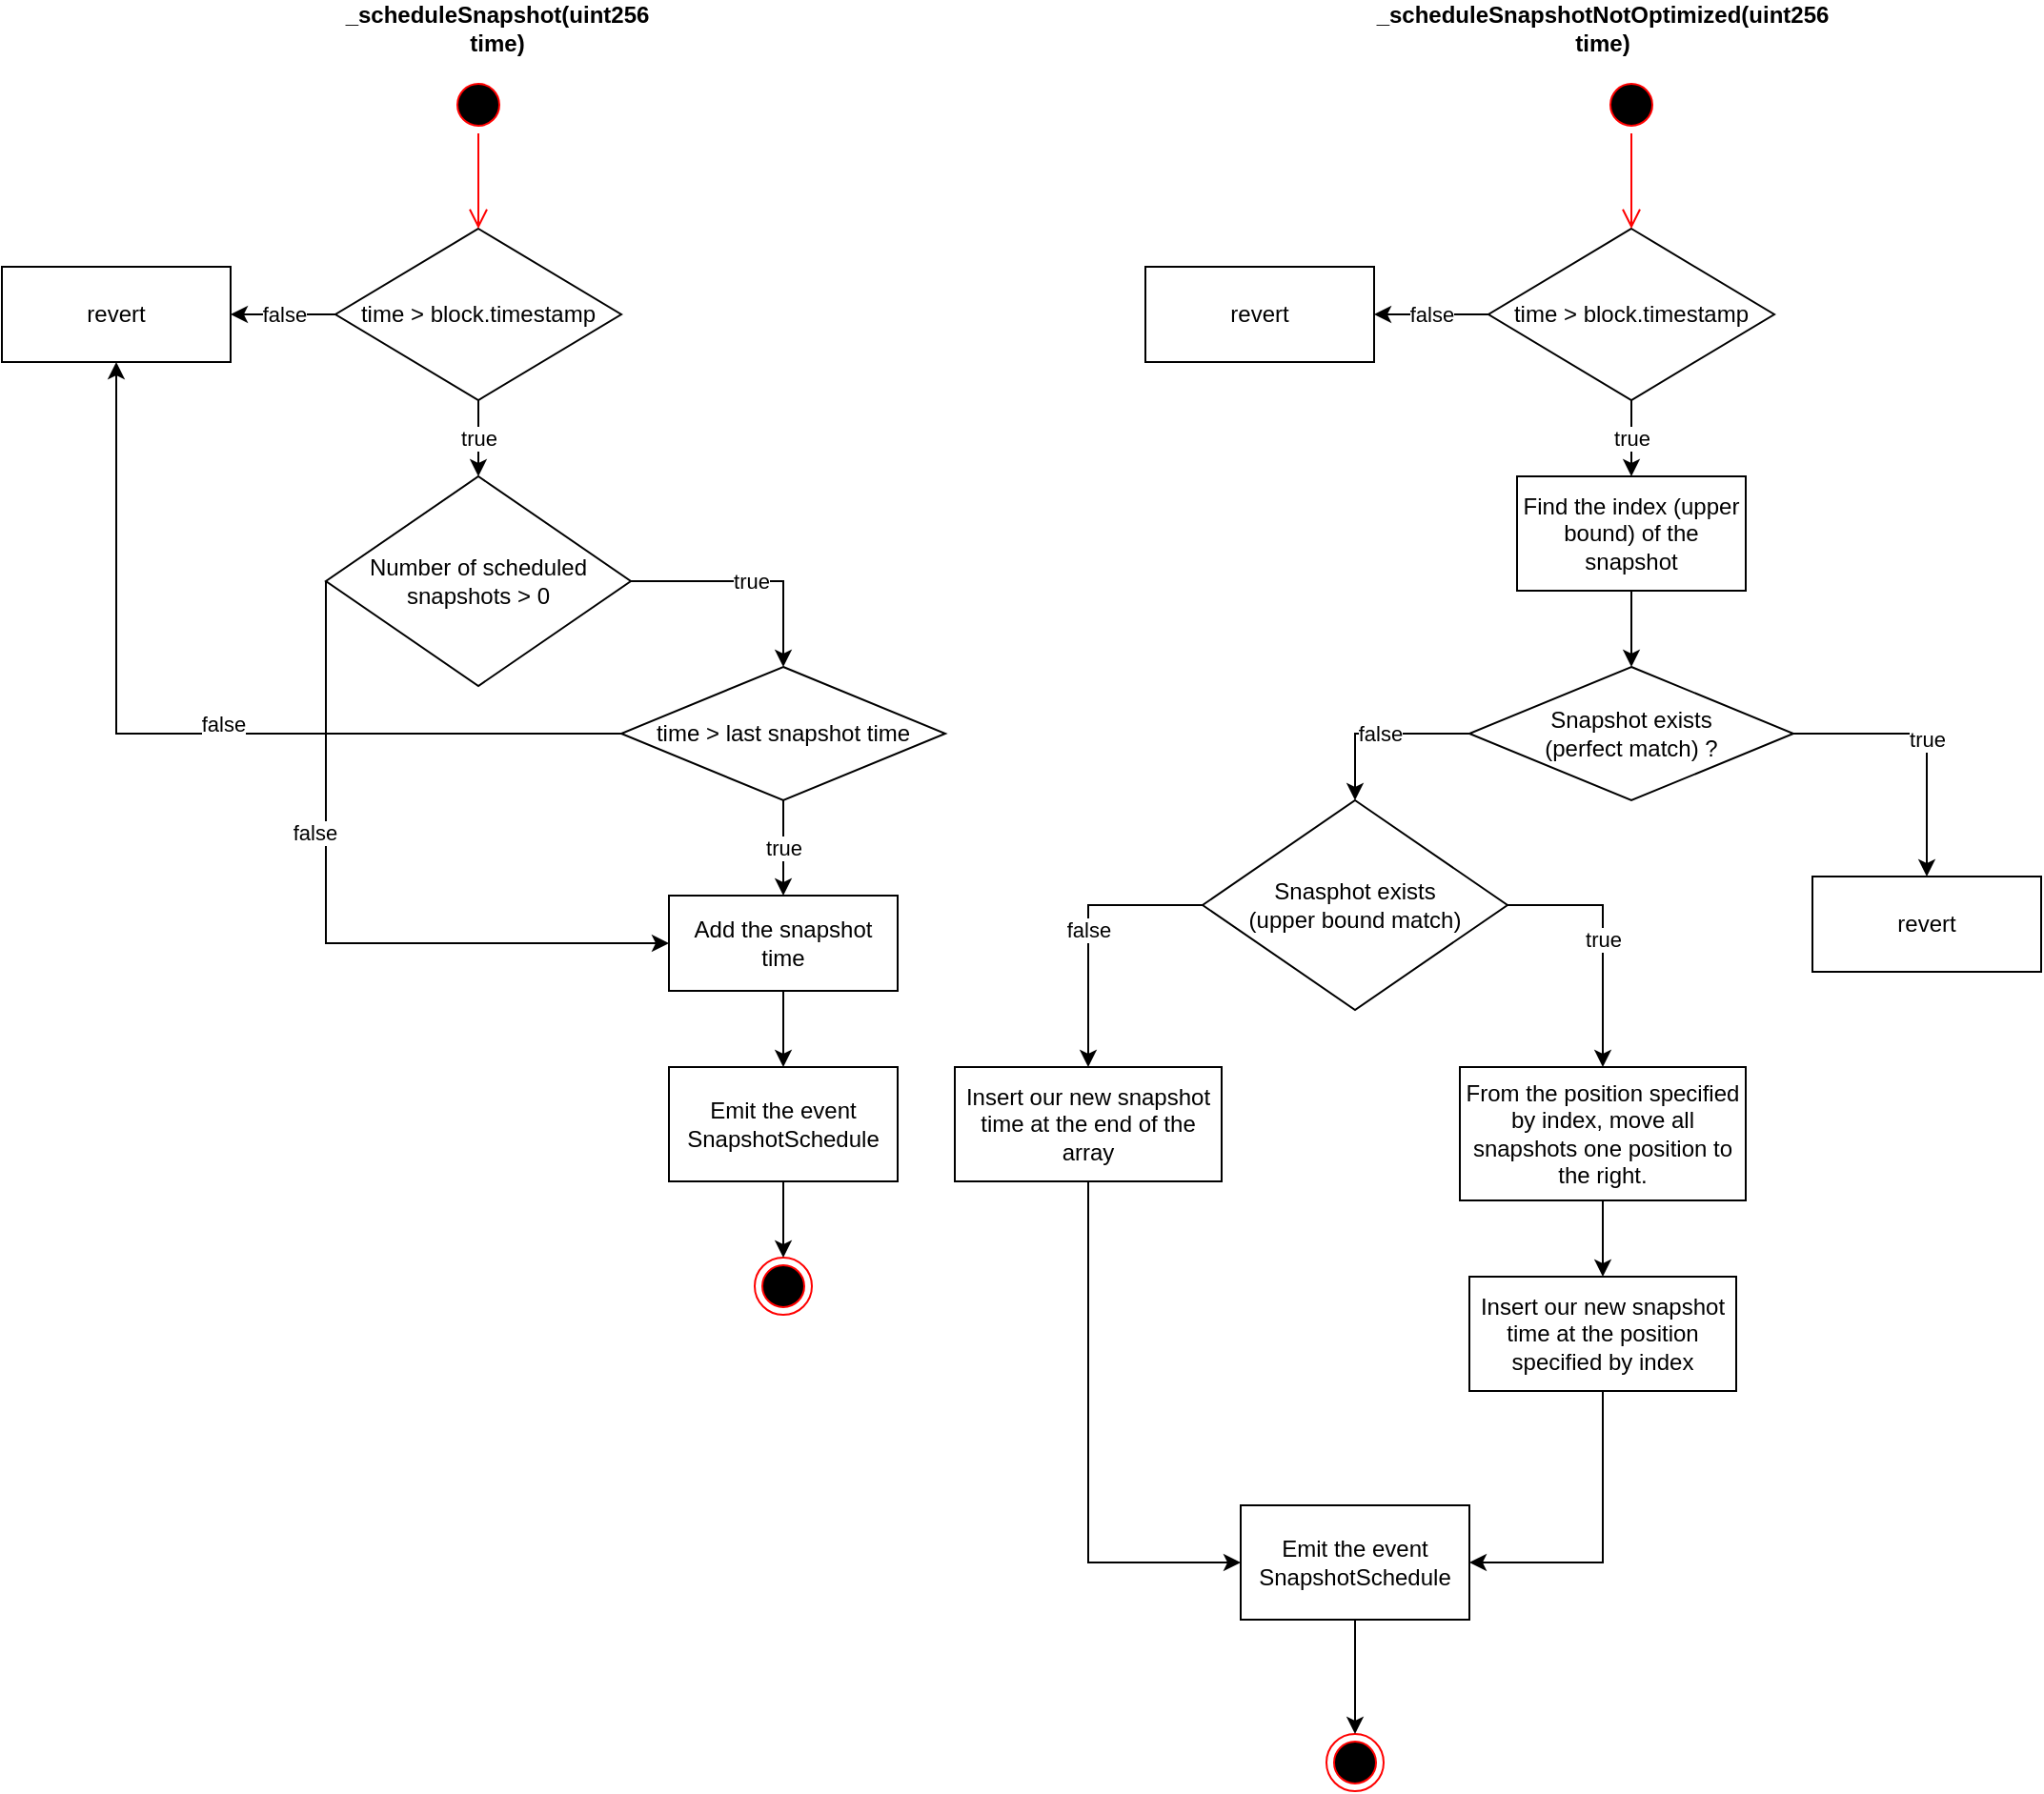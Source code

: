 <mxfile version="20.6.2" type="device" pages="4"><diagram id="ZMjGegKiUtgMsjmDZ7Kx" name="scheduleSnapshot"><mxGraphModel dx="1350" dy="588" grid="1" gridSize="10" guides="1" tooltips="1" connect="1" arrows="1" fold="1" page="1" pageScale="1" pageWidth="1100" pageHeight="850" math="0" shadow="0"><root><mxCell id="0"/><mxCell id="1" parent="0"/><mxCell id="PV0x97UWpUDUE9LBvGYl-1" value="time &amp;gt; block.timestamp" style="rhombus;whiteSpace=wrap;html=1;" parent="1" vertex="1"><mxGeometry x="185" y="150" width="150" height="90" as="geometry"/></mxCell><mxCell id="PV0x97UWpUDUE9LBvGYl-2" value="Number of scheduled snapshots &amp;gt; 0" style="rhombus;whiteSpace=wrap;html=1;align=center;" parent="1" vertex="1"><mxGeometry x="180" y="280" width="160" height="110" as="geometry"/></mxCell><mxCell id="PV0x97UWpUDUE9LBvGYl-3" value="time &amp;gt; last snapshot time" style="rhombus;whiteSpace=wrap;html=1;" parent="1" vertex="1"><mxGeometry x="335" y="380" width="170" height="70" as="geometry"/></mxCell><mxCell id="PV0x97UWpUDUE9LBvGYl-4" value="Add the snapshot time" style="rounded=0;whiteSpace=wrap;html=1;" parent="1" vertex="1"><mxGeometry x="360" y="500" width="120" height="50" as="geometry"/></mxCell><mxCell id="PV0x97UWpUDUE9LBvGYl-5" value="Emit the event SnapshotSchedule" style="rounded=0;whiteSpace=wrap;html=1;" parent="1" vertex="1"><mxGeometry x="360" y="590" width="120" height="60" as="geometry"/></mxCell><mxCell id="PV0x97UWpUDUE9LBvGYl-6" value="" style="endArrow=classic;html=1;rounded=0;exitX=0.5;exitY=1;exitDx=0;exitDy=0;" parent="1" source="PV0x97UWpUDUE9LBvGYl-4" target="PV0x97UWpUDUE9LBvGYl-5" edge="1"><mxGeometry width="50" height="50" relative="1" as="geometry"><mxPoint x="510" y="710" as="sourcePoint"/><mxPoint x="560" y="660" as="targetPoint"/></mxGeometry></mxCell><mxCell id="PV0x97UWpUDUE9LBvGYl-7" value="true" style="endArrow=classic;html=1;rounded=0;exitX=0.5;exitY=1;exitDx=0;exitDy=0;entryX=0.5;entryY=0;entryDx=0;entryDy=0;" parent="1" source="PV0x97UWpUDUE9LBvGYl-3" target="PV0x97UWpUDUE9LBvGYl-4" edge="1"><mxGeometry width="50" height="50" relative="1" as="geometry"><mxPoint x="470" y="640" as="sourcePoint"/><mxPoint x="520" y="590" as="targetPoint"/></mxGeometry></mxCell><mxCell id="PV0x97UWpUDUE9LBvGYl-8" value="true" style="endArrow=classic;html=1;rounded=0;exitX=1;exitY=0.5;exitDx=0;exitDy=0;entryX=0.5;entryY=0;entryDx=0;entryDy=0;" parent="1" source="PV0x97UWpUDUE9LBvGYl-2" target="PV0x97UWpUDUE9LBvGYl-3" edge="1"><mxGeometry width="50" height="50" relative="1" as="geometry"><mxPoint x="410" y="410" as="sourcePoint"/><mxPoint x="460" y="360" as="targetPoint"/><Array as="points"><mxPoint x="420" y="335"/></Array></mxGeometry></mxCell><mxCell id="PV0x97UWpUDUE9LBvGYl-9" value="true" style="endArrow=classic;html=1;rounded=0;exitX=0.5;exitY=1;exitDx=0;exitDy=0;entryX=0.5;entryY=0;entryDx=0;entryDy=0;" parent="1" source="PV0x97UWpUDUE9LBvGYl-1" target="PV0x97UWpUDUE9LBvGYl-2" edge="1"><mxGeometry width="50" height="50" relative="1" as="geometry"><mxPoint x="320" y="280" as="sourcePoint"/><mxPoint x="370" y="230" as="targetPoint"/></mxGeometry></mxCell><mxCell id="PV0x97UWpUDUE9LBvGYl-10" value="" style="endArrow=classic;html=1;rounded=0;exitX=0;exitY=0.5;exitDx=0;exitDy=0;entryX=0;entryY=0.5;entryDx=0;entryDy=0;" parent="1" source="PV0x97UWpUDUE9LBvGYl-2" target="PV0x97UWpUDUE9LBvGYl-4" edge="1"><mxGeometry width="50" height="50" relative="1" as="geometry"><mxPoint x="150" y="500" as="sourcePoint"/><mxPoint x="250" y="750" as="targetPoint"/><Array as="points"><mxPoint x="180" y="525"/></Array></mxGeometry></mxCell><mxCell id="7hPG0Y2rx2ngyp9Qzbm1-5" value="false" style="edgeLabel;html=1;align=center;verticalAlign=middle;resizable=0;points=[];" parent="PV0x97UWpUDUE9LBvGYl-10" vertex="1" connectable="0"><mxGeometry x="-0.29" y="-6" relative="1" as="geometry"><mxPoint as="offset"/></mxGeometry></mxCell><mxCell id="PV0x97UWpUDUE9LBvGYl-15" value="" style="ellipse;html=1;shape=startState;fillColor=#000000;strokeColor=#ff0000;" parent="1" vertex="1"><mxGeometry x="245" y="70" width="30" height="30" as="geometry"/></mxCell><mxCell id="PV0x97UWpUDUE9LBvGYl-16" value="" style="edgeStyle=orthogonalEdgeStyle;html=1;verticalAlign=bottom;endArrow=open;endSize=8;strokeColor=#ff0000;rounded=0;entryX=0.5;entryY=0;entryDx=0;entryDy=0;" parent="1" source="PV0x97UWpUDUE9LBvGYl-15" target="PV0x97UWpUDUE9LBvGYl-1" edge="1"><mxGeometry relative="1" as="geometry"><mxPoint x="275" y="60" as="targetPoint"/></mxGeometry></mxCell><mxCell id="PV0x97UWpUDUE9LBvGYl-17" value="" style="ellipse;html=1;shape=endState;fillColor=#000000;strokeColor=#ff0000;" parent="1" vertex="1"><mxGeometry x="405" y="690" width="30" height="30" as="geometry"/></mxCell><mxCell id="PV0x97UWpUDUE9LBvGYl-18" value="" style="endArrow=classic;html=1;rounded=0;exitX=0.5;exitY=1;exitDx=0;exitDy=0;entryX=0.5;entryY=0;entryDx=0;entryDy=0;" parent="1" source="PV0x97UWpUDUE9LBvGYl-5" target="PV0x97UWpUDUE9LBvGYl-17" edge="1"><mxGeometry width="50" height="50" relative="1" as="geometry"><mxPoint x="450" y="840" as="sourcePoint"/><mxPoint x="295" y="920" as="targetPoint"/><Array as="points"><mxPoint x="420" y="675"/></Array></mxGeometry></mxCell><mxCell id="PV0x97UWpUDUE9LBvGYl-19" value="_scheduleSnapshot(uint256 time)" style="text;html=1;strokeColor=none;fillColor=none;align=center;verticalAlign=middle;whiteSpace=wrap;rounded=0;fontStyle=1" parent="1" vertex="1"><mxGeometry x="180" y="30" width="180" height="30" as="geometry"/></mxCell><mxCell id="PV0x97UWpUDUE9LBvGYl-20" value="time &amp;gt; block.timestamp" style="rhombus;whiteSpace=wrap;html=1;" parent="1" vertex="1"><mxGeometry x="790" y="150" width="150" height="90" as="geometry"/></mxCell><mxCell id="PV0x97UWpUDUE9LBvGYl-21" value="Snasphot exists&lt;br&gt;(upper bound match)" style="rhombus;whiteSpace=wrap;html=1;align=center;" parent="1" vertex="1"><mxGeometry x="640" y="450" width="160" height="110" as="geometry"/></mxCell><mxCell id="PV0x97UWpUDUE9LBvGYl-22" value="Snapshot exists&lt;br&gt;(perfect match) ?" style="rhombus;whiteSpace=wrap;html=1;" parent="1" vertex="1"><mxGeometry x="780" y="380" width="170" height="70" as="geometry"/></mxCell><mxCell id="PV0x97UWpUDUE9LBvGYl-24" value="Emit the event SnapshotSchedule" style="rounded=0;whiteSpace=wrap;html=1;" parent="1" vertex="1"><mxGeometry x="660" y="820" width="120" height="60" as="geometry"/></mxCell><mxCell id="PV0x97UWpUDUE9LBvGYl-34" value="Find the index (upper bound) of the snapshot" style="rounded=0;whiteSpace=wrap;html=1;" parent="1" vertex="1"><mxGeometry x="805" y="280" width="120" height="60" as="geometry"/></mxCell><mxCell id="PV0x97UWpUDUE9LBvGYl-35" value="false" style="endArrow=classic;html=1;rounded=0;exitX=0;exitY=0.5;exitDx=0;exitDy=0;entryX=0.5;entryY=0;entryDx=0;entryDy=0;" parent="1" source="PV0x97UWpUDUE9LBvGYl-22" target="PV0x97UWpUDUE9LBvGYl-21" edge="1"><mxGeometry width="50" height="50" relative="1" as="geometry"><mxPoint x="695" y="430" as="sourcePoint"/><mxPoint x="725" y="590" as="targetPoint"/><Array as="points"><mxPoint x="720" y="415"/></Array></mxGeometry></mxCell><mxCell id="PV0x97UWpUDUE9LBvGYl-36" value="true" style="endArrow=classic;html=1;rounded=0;exitX=0.5;exitY=1;exitDx=0;exitDy=0;entryX=0.5;entryY=0;entryDx=0;entryDy=0;" parent="1" source="PV0x97UWpUDUE9LBvGYl-20" target="PV0x97UWpUDUE9LBvGYl-34" edge="1"><mxGeometry width="50" height="50" relative="1" as="geometry"><mxPoint x="895" y="210" as="sourcePoint"/><mxPoint x="945" y="160" as="targetPoint"/></mxGeometry></mxCell><mxCell id="PV0x97UWpUDUE9LBvGYl-37" value="" style="endArrow=classic;html=1;rounded=0;entryX=0.5;entryY=0;entryDx=0;entryDy=0;exitX=0.5;exitY=1;exitDx=0;exitDy=0;" parent="1" source="PV0x97UWpUDUE9LBvGYl-34" target="PV0x97UWpUDUE9LBvGYl-22" edge="1"><mxGeometry width="50" height="50" relative="1" as="geometry"><mxPoint x="865" y="290" as="sourcePoint"/><mxPoint x="955" y="300" as="targetPoint"/></mxGeometry></mxCell><mxCell id="PV0x97UWpUDUE9LBvGYl-39" value="true" style="endArrow=classic;html=1;rounded=0;exitX=1;exitY=0.5;exitDx=0;exitDy=0;entryX=0.5;entryY=0;entryDx=0;entryDy=0;" parent="1" source="PV0x97UWpUDUE9LBvGYl-22" target="PV0x97UWpUDUE9LBvGYl-40" edge="1"><mxGeometry width="50" height="50" relative="1" as="geometry"><mxPoint x="1060" y="450" as="sourcePoint"/><mxPoint x="1110" y="400" as="targetPoint"/><Array as="points"><mxPoint x="1020" y="415"/></Array></mxGeometry></mxCell><mxCell id="PV0x97UWpUDUE9LBvGYl-40" value="revert" style="rounded=0;whiteSpace=wrap;html=1;" parent="1" vertex="1"><mxGeometry x="960" y="490" width="120" height="50" as="geometry"/></mxCell><mxCell id="PV0x97UWpUDUE9LBvGYl-43" value="From the position specified by index, move all snapshots one position to the right." style="rounded=0;whiteSpace=wrap;html=1;" parent="1" vertex="1"><mxGeometry x="775" y="590" width="150" height="70" as="geometry"/></mxCell><mxCell id="PV0x97UWpUDUE9LBvGYl-46" value="Insert our new snapshot time at the position specified by index" style="rounded=0;whiteSpace=wrap;html=1;" parent="1" vertex="1"><mxGeometry x="780" y="700" width="140" height="60" as="geometry"/></mxCell><mxCell id="PV0x97UWpUDUE9LBvGYl-51" value="" style="ellipse;html=1;shape=endState;fillColor=#000000;strokeColor=#ff0000;" parent="1" vertex="1"><mxGeometry x="705" y="940" width="30" height="30" as="geometry"/></mxCell><mxCell id="PV0x97UWpUDUE9LBvGYl-59" value="" style="edgeStyle=orthogonalEdgeStyle;html=1;verticalAlign=bottom;endArrow=open;endSize=8;strokeColor=#ff0000;rounded=0;entryX=0.5;entryY=0;entryDx=0;entryDy=0;startArrow=none;exitX=0.5;exitY=1;exitDx=0;exitDy=0;" parent="1" source="PV0x97UWpUDUE9LBvGYl-58" target="PV0x97UWpUDUE9LBvGYl-20" edge="1"><mxGeometry relative="1" as="geometry"><mxPoint x="855" y="90" as="targetPoint"/><mxPoint x="860" y="15" as="sourcePoint"/><Array as="points"/></mxGeometry></mxCell><mxCell id="PV0x97UWpUDUE9LBvGYl-58" value="" style="ellipse;html=1;shape=startState;fillColor=#000000;strokeColor=#ff0000;" parent="1" vertex="1"><mxGeometry x="850" y="70" width="30" height="30" as="geometry"/></mxCell><mxCell id="PV0x97UWpUDUE9LBvGYl-61" value="_scheduleSnapshotNotOptimized(uint256 time)" style="text;html=1;strokeColor=none;fillColor=none;align=center;verticalAlign=middle;whiteSpace=wrap;rounded=0;fontStyle=1" parent="1" vertex="1"><mxGeometry x="760" y="30" width="180" height="30" as="geometry"/></mxCell><mxCell id="7hPG0Y2rx2ngyp9Qzbm1-1" value="revert" style="rounded=0;whiteSpace=wrap;html=1;" parent="1" vertex="1"><mxGeometry x="10" y="170" width="120" height="50" as="geometry"/></mxCell><mxCell id="7hPG0Y2rx2ngyp9Qzbm1-2" value="false" style="endArrow=classic;html=1;rounded=0;exitX=0;exitY=0.5;exitDx=0;exitDy=0;entryX=1;entryY=0.5;entryDx=0;entryDy=0;" parent="1" source="PV0x97UWpUDUE9LBvGYl-1" target="7hPG0Y2rx2ngyp9Qzbm1-1" edge="1"><mxGeometry width="50" height="50" relative="1" as="geometry"><mxPoint x="150" y="130" as="sourcePoint"/><mxPoint x="200" y="80" as="targetPoint"/></mxGeometry></mxCell><mxCell id="7hPG0Y2rx2ngyp9Qzbm1-3" value="" style="endArrow=classic;html=1;rounded=0;exitX=0;exitY=0.5;exitDx=0;exitDy=0;entryX=0.5;entryY=1;entryDx=0;entryDy=0;" parent="1" source="PV0x97UWpUDUE9LBvGYl-3" target="7hPG0Y2rx2ngyp9Qzbm1-1" edge="1"><mxGeometry width="50" height="50" relative="1" as="geometry"><mxPoint x="210" y="460" as="sourcePoint"/><mxPoint x="280" y="420" as="targetPoint"/><Array as="points"><mxPoint x="70" y="415"/></Array></mxGeometry></mxCell><mxCell id="7hPG0Y2rx2ngyp9Qzbm1-4" value="false" style="edgeLabel;html=1;align=center;verticalAlign=middle;resizable=0;points=[];" parent="7hPG0Y2rx2ngyp9Qzbm1-3" vertex="1" connectable="0"><mxGeometry x="-0.089" y="-5" relative="1" as="geometry"><mxPoint as="offset"/></mxGeometry></mxCell><mxCell id="7hPG0Y2rx2ngyp9Qzbm1-7" value="revert" style="rounded=0;whiteSpace=wrap;html=1;" parent="1" vertex="1"><mxGeometry x="610" y="170" width="120" height="50" as="geometry"/></mxCell><mxCell id="7hPG0Y2rx2ngyp9Qzbm1-8" value="false" style="endArrow=classic;html=1;rounded=0;exitX=0;exitY=0.5;exitDx=0;exitDy=0;entryX=1;entryY=0.5;entryDx=0;entryDy=0;" parent="1" source="PV0x97UWpUDUE9LBvGYl-20" target="7hPG0Y2rx2ngyp9Qzbm1-7" edge="1"><mxGeometry width="50" height="50" relative="1" as="geometry"><mxPoint x="770" y="140" as="sourcePoint"/><mxPoint x="820" y="90" as="targetPoint"/></mxGeometry></mxCell><mxCell id="7hPG0Y2rx2ngyp9Qzbm1-9" value="true" style="endArrow=classic;html=1;rounded=0;exitX=1;exitY=0.5;exitDx=0;exitDy=0;" parent="1" source="PV0x97UWpUDUE9LBvGYl-21" target="PV0x97UWpUDUE9LBvGYl-43" edge="1"><mxGeometry width="50" height="50" relative="1" as="geometry"><mxPoint x="690" y="670" as="sourcePoint"/><mxPoint x="855" y="550" as="targetPoint"/><Array as="points"><mxPoint x="850" y="505"/></Array></mxGeometry></mxCell><mxCell id="7hPG0Y2rx2ngyp9Qzbm1-10" value="false" style="endArrow=classic;html=1;rounded=0;exitX=0;exitY=0.5;exitDx=0;exitDy=0;" parent="1" source="PV0x97UWpUDUE9LBvGYl-21" target="rbVknCLBYiBpfniKNTbn-2" edge="1"><mxGeometry width="50" height="50" relative="1" as="geometry"><mxPoint x="550" y="490" as="sourcePoint"/><mxPoint x="580" y="550" as="targetPoint"/><Array as="points"><mxPoint x="580" y="505"/></Array></mxGeometry></mxCell><mxCell id="7hPG0Y2rx2ngyp9Qzbm1-11" value="" style="endArrow=classic;html=1;rounded=0;exitX=0.5;exitY=1;exitDx=0;exitDy=0;entryX=0;entryY=0.5;entryDx=0;entryDy=0;" parent="1" source="rbVknCLBYiBpfniKNTbn-2" target="PV0x97UWpUDUE9LBvGYl-24" edge="1"><mxGeometry width="50" height="50" relative="1" as="geometry"><mxPoint x="580" y="600" as="sourcePoint"/><mxPoint x="730" y="940" as="targetPoint"/><Array as="points"><mxPoint x="580" y="850"/><mxPoint x="610" y="850"/></Array></mxGeometry></mxCell><mxCell id="7hPG0Y2rx2ngyp9Qzbm1-12" value="" style="endArrow=classic;html=1;rounded=0;exitX=0.5;exitY=1;exitDx=0;exitDy=0;entryX=0.5;entryY=0;entryDx=0;entryDy=0;" parent="1" source="PV0x97UWpUDUE9LBvGYl-24" target="PV0x97UWpUDUE9LBvGYl-51" edge="1"><mxGeometry width="50" height="50" relative="1" as="geometry"><mxPoint x="830" y="1010" as="sourcePoint"/><mxPoint x="880" y="960" as="targetPoint"/><Array as="points"/></mxGeometry></mxCell><mxCell id="rbVknCLBYiBpfniKNTbn-2" value="Insert our new snapshot time at the end of the array" style="rounded=0;whiteSpace=wrap;html=1;" vertex="1" parent="1"><mxGeometry x="510" y="590" width="140" height="60" as="geometry"/></mxCell><mxCell id="rbVknCLBYiBpfniKNTbn-3" value="" style="endArrow=classic;html=1;rounded=0;exitX=0.5;exitY=1;exitDx=0;exitDy=0;" edge="1" parent="1" source="PV0x97UWpUDUE9LBvGYl-43" target="PV0x97UWpUDUE9LBvGYl-46"><mxGeometry width="50" height="50" relative="1" as="geometry"><mxPoint x="940" y="690" as="sourcePoint"/><mxPoint x="990" y="640" as="targetPoint"/></mxGeometry></mxCell><mxCell id="rbVknCLBYiBpfniKNTbn-4" value="" style="endArrow=classic;html=1;rounded=0;exitX=0.5;exitY=1;exitDx=0;exitDy=0;entryX=1;entryY=0.5;entryDx=0;entryDy=0;" edge="1" parent="1" source="PV0x97UWpUDUE9LBvGYl-46" target="PV0x97UWpUDUE9LBvGYl-24"><mxGeometry width="50" height="50" relative="1" as="geometry"><mxPoint x="700" y="900" as="sourcePoint"/><mxPoint x="750" y="850" as="targetPoint"/><Array as="points"><mxPoint x="850" y="850"/></Array></mxGeometry></mxCell></root></mxGraphModel></diagram><diagram id="STIou0C0kKA92MqrMQ37" name="unscheduleSnapshot"><mxGraphModel dx="2522" dy="588" grid="1" gridSize="10" guides="1" tooltips="1" connect="1" arrows="1" fold="1" page="1" pageScale="1" pageWidth="1100" pageHeight="850" math="0" shadow="0"><root><mxCell id="0"/><mxCell id="1" parent="0"/><mxCell id="D4V6klWGF4s-cYfku0ti-1" value="&amp;nbsp; time &amp;gt; block.timestamp" style="rhombus;whiteSpace=wrap;html=1;" parent="1" vertex="1"><mxGeometry x="105" y="130" width="150" height="90" as="geometry"/></mxCell><mxCell id="D4V6klWGF4s-cYfku0ti-6" value="true" style="endArrow=classic;html=1;rounded=0;exitX=0.5;exitY=1;exitDx=0;exitDy=0;entryX=0.5;entryY=0;entryDx=0;entryDy=0;" parent="1" source="D4V6klWGF4s-cYfku0ti-1" target="Z54gYO-WoSwzv46J-jvD-1" edge="1"><mxGeometry width="50" height="50" relative="1" as="geometry"><mxPoint x="240" y="280" as="sourcePoint"/><mxPoint x="180" y="280" as="targetPoint"/></mxGeometry></mxCell><mxCell id="D4V6klWGF4s-cYfku0ti-8" value="" style="ellipse;html=1;shape=startState;fillColor=#000000;strokeColor=#ff0000;" parent="1" vertex="1"><mxGeometry x="165" y="70" width="30" height="30" as="geometry"/></mxCell><mxCell id="D4V6klWGF4s-cYfku0ti-9" value="" style="edgeStyle=orthogonalEdgeStyle;html=1;verticalAlign=bottom;endArrow=open;endSize=8;strokeColor=#ff0000;rounded=0;entryX=0.5;entryY=0;entryDx=0;entryDy=0;" parent="1" source="D4V6klWGF4s-cYfku0ti-8" target="D4V6klWGF4s-cYfku0ti-1" edge="1"><mxGeometry relative="1" as="geometry"><mxPoint x="195" y="60" as="targetPoint"/></mxGeometry></mxCell><mxCell id="D4V6klWGF4s-cYfku0ti-12" value="_unscheduleLastSnapshot(uint256 time)" style="text;html=1;strokeColor=none;fillColor=none;align=center;verticalAlign=middle;whiteSpace=wrap;rounded=0;fontStyle=1" parent="1" vertex="1"><mxGeometry x="100" y="40" width="180" height="30" as="geometry"/></mxCell><mxCell id="l2-AuO0sJRJwMGiO8v_M-2" value="&amp;nbsp; time &amp;gt; block.timestamp" style="rhombus;whiteSpace=wrap;html=1;" parent="1" vertex="1"><mxGeometry x="465" y="130" width="150" height="70" as="geometry"/></mxCell><mxCell id="l2-AuO0sJRJwMGiO8v_M-3" value="" style="endArrow=classic;html=1;rounded=0;exitX=0.5;exitY=1;exitDx=0;exitDy=0;entryX=0.5;entryY=0;entryDx=0;entryDy=0;" parent="1" source="l2-AuO0sJRJwMGiO8v_M-2" target="l2-AuO0sJRJwMGiO8v_M-7" edge="1"><mxGeometry width="50" height="50" relative="1" as="geometry"><mxPoint x="600" y="240" as="sourcePoint"/><mxPoint x="540" y="240" as="targetPoint"/></mxGeometry></mxCell><mxCell id="l2-AuO0sJRJwMGiO8v_M-4" value="" style="ellipse;html=1;shape=startState;fillColor=#000000;strokeColor=#ff0000;" parent="1" vertex="1"><mxGeometry x="525" y="70" width="30" height="30" as="geometry"/></mxCell><mxCell id="l2-AuO0sJRJwMGiO8v_M-5" value="" style="edgeStyle=orthogonalEdgeStyle;html=1;verticalAlign=bottom;endArrow=open;endSize=8;strokeColor=#ff0000;rounded=0;entryX=0.5;entryY=0;entryDx=0;entryDy=0;" parent="1" source="l2-AuO0sJRJwMGiO8v_M-4" target="l2-AuO0sJRJwMGiO8v_M-2" edge="1"><mxGeometry relative="1" as="geometry"><mxPoint x="555" y="20" as="targetPoint"/></mxGeometry></mxCell><mxCell id="l2-AuO0sJRJwMGiO8v_M-6" value="_unscheduleSnapshotNotOptimized(uint256 time)" style="text;html=1;strokeColor=none;fillColor=none;align=center;verticalAlign=middle;whiteSpace=wrap;rounded=0;fontStyle=1" parent="1" vertex="1"><mxGeometry x="440" y="40" width="180" height="30" as="geometry"/></mxCell><mxCell id="l2-AuO0sJRJwMGiO8v_M-7" value="Find the index (upper bound) of the snapshot" style="rounded=0;whiteSpace=wrap;html=1;" parent="1" vertex="1"><mxGeometry x="480" y="240" width="120" height="60" as="geometry"/></mxCell><mxCell id="l2-AuO0sJRJwMGiO8v_M-8" value="Snapshot exists&lt;br&gt;(perfect match) ?" style="rhombus;whiteSpace=wrap;html=1;" parent="1" vertex="1"><mxGeometry x="455" y="340" width="170" height="70" as="geometry"/></mxCell><mxCell id="l2-AuO0sJRJwMGiO8v_M-9" value="" style="endArrow=classic;html=1;rounded=0;exitX=0.5;exitY=1;exitDx=0;exitDy=0;entryX=0.5;entryY=0;entryDx=0;entryDy=0;" parent="1" source="l2-AuO0sJRJwMGiO8v_M-7" target="l2-AuO0sJRJwMGiO8v_M-8" edge="1"><mxGeometry width="50" height="50" relative="1" as="geometry"><mxPoint x="680" y="350" as="sourcePoint"/><mxPoint x="730" y="300" as="targetPoint"/></mxGeometry></mxCell><mxCell id="l2-AuO0sJRJwMGiO8v_M-10" value="" style="endArrow=classic;html=1;rounded=0;exitX=0;exitY=0.5;exitDx=0;exitDy=0;" parent="1" source="l2-AuO0sJRJwMGiO8v_M-8" target="l2-AuO0sJRJwMGiO8v_M-11" edge="1"><mxGeometry width="50" height="50" relative="1" as="geometry"><mxPoint x="450" y="370" as="sourcePoint"/><mxPoint x="390" y="430" as="targetPoint"/><Array as="points"><mxPoint x="380" y="375"/></Array></mxGeometry></mxCell><mxCell id="z5BT-INjCALakmH8lAwL-3" value="false" style="edgeLabel;html=1;align=center;verticalAlign=middle;resizable=0;points=[];" parent="l2-AuO0sJRJwMGiO8v_M-10" vertex="1" connectable="0"><mxGeometry x="-0.239" y="2" relative="1" as="geometry"><mxPoint as="offset"/></mxGeometry></mxCell><mxCell id="l2-AuO0sJRJwMGiO8v_M-11" value="revert" style="rounded=0;whiteSpace=wrap;html=1;" parent="1" vertex="1"><mxGeometry x="320" y="430" width="120" height="50" as="geometry"/></mxCell><mxCell id="Z54gYO-WoSwzv46J-jvD-1" value="Number of scheduled snapshots &amp;gt; 0" style="rhombus;whiteSpace=wrap;html=1;align=center;" parent="1" vertex="1"><mxGeometry x="100" y="260" width="160" height="80" as="geometry"/></mxCell><mxCell id="Z54gYO-WoSwzv46J-jvD-2" value="time == time of the last snapshot" style="rhombus;whiteSpace=wrap;html=1;align=center;" parent="1" vertex="1"><mxGeometry x="100" y="380" width="160" height="110" as="geometry"/></mxCell><mxCell id="Z54gYO-WoSwzv46J-jvD-3" value="true" style="endArrow=classic;html=1;rounded=0;exitX=0.5;exitY=1;exitDx=0;exitDy=0;entryX=0.5;entryY=0;entryDx=0;entryDy=0;" parent="1" source="Z54gYO-WoSwzv46J-jvD-1" target="Z54gYO-WoSwzv46J-jvD-2" edge="1"><mxGeometry width="50" height="50" relative="1" as="geometry"><mxPoint x="340" y="430" as="sourcePoint"/><mxPoint x="390" y="380" as="targetPoint"/></mxGeometry></mxCell><mxCell id="Z54gYO-WoSwzv46J-jvD-4" value="Remove the snapshot" style="rounded=0;whiteSpace=wrap;html=1;" parent="1" vertex="1"><mxGeometry x="120" y="530" width="120" height="50" as="geometry"/></mxCell><mxCell id="Z54gYO-WoSwzv46J-jvD-5" value="Emits the event SnapshotUnschedule" style="rounded=0;whiteSpace=wrap;html=1;" parent="1" vertex="1"><mxGeometry x="120" y="610" width="120" height="50" as="geometry"/></mxCell><mxCell id="Z54gYO-WoSwzv46J-jvD-6" value="true" style="endArrow=classic;html=1;rounded=0;exitX=0.5;exitY=1;exitDx=0;exitDy=0;entryX=0.5;entryY=0;entryDx=0;entryDy=0;" parent="1" source="Z54gYO-WoSwzv46J-jvD-2" target="Z54gYO-WoSwzv46J-jvD-4" edge="1"><mxGeometry width="50" height="50" relative="1" as="geometry"><mxPoint x="310" y="540" as="sourcePoint"/><mxPoint x="360" y="490" as="targetPoint"/></mxGeometry></mxCell><mxCell id="Z54gYO-WoSwzv46J-jvD-7" value="" style="endArrow=classic;html=1;rounded=0;exitX=0.5;exitY=1;exitDx=0;exitDy=0;entryX=0.5;entryY=0;entryDx=0;entryDy=0;" parent="1" source="Z54gYO-WoSwzv46J-jvD-4" target="Z54gYO-WoSwzv46J-jvD-5" edge="1"><mxGeometry width="50" height="50" relative="1" as="geometry"><mxPoint x="280" y="650" as="sourcePoint"/><mxPoint x="330" y="600" as="targetPoint"/></mxGeometry></mxCell><mxCell id="Z54gYO-WoSwzv46J-jvD-8" value="revert" style="rounded=0;whiteSpace=wrap;html=1;" parent="1" vertex="1"><mxGeometry x="-70" y="270" width="120" height="60" as="geometry"/></mxCell><mxCell id="Z54gYO-WoSwzv46J-jvD-9" value="false" style="endArrow=classic;html=1;rounded=0;exitX=0;exitY=0.5;exitDx=0;exitDy=0;entryX=0.5;entryY=0;entryDx=0;entryDy=0;" parent="1" source="D4V6klWGF4s-cYfku0ti-1" target="Z54gYO-WoSwzv46J-jvD-8" edge="1"><mxGeometry width="50" height="50" relative="1" as="geometry"><mxPoint x="50" y="190" as="sourcePoint"/><mxPoint x="100" y="140" as="targetPoint"/><Array as="points"><mxPoint x="-10" y="175"/></Array></mxGeometry></mxCell><mxCell id="Z54gYO-WoSwzv46J-jvD-10" value="false" style="endArrow=classic;html=1;rounded=0;exitX=0;exitY=0.5;exitDx=0;exitDy=0;entryX=1;entryY=0.5;entryDx=0;entryDy=0;" parent="1" source="Z54gYO-WoSwzv46J-jvD-1" target="Z54gYO-WoSwzv46J-jvD-8" edge="1"><mxGeometry width="50" height="50" relative="1" as="geometry"><mxPoint x="110" y="270" as="sourcePoint"/><mxPoint x="160" y="220" as="targetPoint"/></mxGeometry></mxCell><mxCell id="Z54gYO-WoSwzv46J-jvD-11" value="false" style="endArrow=classic;html=1;rounded=0;exitX=0;exitY=0.5;exitDx=0;exitDy=0;entryX=0.5;entryY=1;entryDx=0;entryDy=0;" parent="1" source="Z54gYO-WoSwzv46J-jvD-2" target="Z54gYO-WoSwzv46J-jvD-8" edge="1"><mxGeometry width="50" height="50" relative="1" as="geometry"><mxPoint x="10" y="450" as="sourcePoint"/><mxPoint x="60" y="400" as="targetPoint"/><Array as="points"><mxPoint x="-10" y="435"/></Array></mxGeometry></mxCell><mxCell id="Z54gYO-WoSwzv46J-jvD-14" value="Remove the last snapshot" style="rounded=0;whiteSpace=wrap;html=1;" parent="1" vertex="1"><mxGeometry x="480" y="570" width="120" height="50" as="geometry"/></mxCell><mxCell id="z5BT-INjCALakmH8lAwL-1" value="Move all snapshots located after the position specified by index one position to the left" style="rounded=0;whiteSpace=wrap;html=1;" parent="1" vertex="1"><mxGeometry x="465" y="460" width="150" height="70" as="geometry"/></mxCell><mxCell id="z5BT-INjCALakmH8lAwL-2" value="true" style="endArrow=classic;html=1;rounded=0;entryX=0.5;entryY=0;entryDx=0;entryDy=0;" parent="1" target="z5BT-INjCALakmH8lAwL-1" edge="1"><mxGeometry width="50" height="50" relative="1" as="geometry"><mxPoint x="540" y="410" as="sourcePoint"/><mxPoint x="720" y="380" as="targetPoint"/></mxGeometry></mxCell><mxCell id="z5BT-INjCALakmH8lAwL-4" value="" style="endArrow=classic;html=1;rounded=0;exitX=0.5;exitY=1;exitDx=0;exitDy=0;entryX=0.5;entryY=0;entryDx=0;entryDy=0;" parent="1" source="z5BT-INjCALakmH8lAwL-1" target="Z54gYO-WoSwzv46J-jvD-14" edge="1"><mxGeometry width="50" height="50" relative="1" as="geometry"><mxPoint x="560" y="600" as="sourcePoint"/><mxPoint x="610" y="550" as="targetPoint"/></mxGeometry></mxCell><mxCell id="z5BT-INjCALakmH8lAwL-5" value="" style="ellipse;html=1;shape=endState;fillColor=#000000;strokeColor=#ff0000;" parent="1" vertex="1"><mxGeometry x="525" y="660" width="30" height="30" as="geometry"/></mxCell><mxCell id="z5BT-INjCALakmH8lAwL-6" value="" style="endArrow=classic;html=1;rounded=0;exitX=0.5;exitY=1;exitDx=0;exitDy=0;entryX=0.5;entryY=0;entryDx=0;entryDy=0;" parent="1" source="Z54gYO-WoSwzv46J-jvD-14" target="z5BT-INjCALakmH8lAwL-5" edge="1"><mxGeometry width="50" height="50" relative="1" as="geometry"><mxPoint x="650" y="670" as="sourcePoint"/><mxPoint x="540" y="650" as="targetPoint"/></mxGeometry></mxCell><mxCell id="1e1-wdJoET_mNGL4rk7_-1" value="" style="ellipse;html=1;shape=endState;fillColor=#000000;strokeColor=#ff0000;" vertex="1" parent="1"><mxGeometry x="165" y="700" width="30" height="30" as="geometry"/></mxCell><mxCell id="1e1-wdJoET_mNGL4rk7_-2" value="" style="endArrow=classic;html=1;rounded=0;exitX=0.5;exitY=1;exitDx=0;exitDy=0;entryX=0.5;entryY=0;entryDx=0;entryDy=0;" edge="1" parent="1" target="1e1-wdJoET_mNGL4rk7_-1"><mxGeometry width="50" height="50" relative="1" as="geometry"><mxPoint x="180" y="660" as="sourcePoint"/><mxPoint x="180" y="690" as="targetPoint"/></mxGeometry></mxCell></root></mxGraphModel></diagram><diagram id="Ox_PB7g-EGyV-ki7KPlX" name="rescheduleSnapshot"><mxGraphModel dx="1422" dy="588" grid="1" gridSize="10" guides="1" tooltips="1" connect="1" arrows="1" fold="1" page="1" pageScale="1" pageWidth="1100" pageHeight="850" math="0" shadow="0"><root><mxCell id="0"/><mxCell id="1" parent="0"/><mxCell id="0L8v1Dmag4NHjbgd8pAe-1" value="&amp;nbsp;oldTime &amp;gt; block.timestamp" style="rhombus;whiteSpace=wrap;html=1;" parent="1" vertex="1"><mxGeometry x="442.5" y="180" width="175" height="70" as="geometry"/></mxCell><mxCell id="0L8v1Dmag4NHjbgd8pAe-3" value="" style="ellipse;html=1;shape=startState;fillColor=#000000;strokeColor=#ff0000;" parent="1" vertex="1"><mxGeometry x="515" y="120" width="30" height="30" as="geometry"/></mxCell><mxCell id="0L8v1Dmag4NHjbgd8pAe-5" value="_rescheduleSnapshot(uint256 time)" style="text;html=1;strokeColor=none;fillColor=none;align=center;verticalAlign=middle;whiteSpace=wrap;rounded=0;fontStyle=1" parent="1" vertex="1"><mxGeometry x="442.5" y="80" width="180" height="30" as="geometry"/></mxCell><mxCell id="0L8v1Dmag4NHjbgd8pAe-6" value="Find the index (upper bound) of the snapshot" style="rounded=0;whiteSpace=wrap;html=1;" parent="1" vertex="1"><mxGeometry x="470" y="520" width="120" height="60" as="geometry"/></mxCell><mxCell id="0L8v1Dmag4NHjbgd8pAe-7" value="Snapshot exists&lt;br&gt;(perfect match) ?" style="rhombus;whiteSpace=wrap;html=1;" parent="1" vertex="1"><mxGeometry x="445" y="630" width="170" height="70" as="geometry"/></mxCell><mxCell id="0L8v1Dmag4NHjbgd8pAe-8" value="" style="endArrow=classic;html=1;rounded=0;exitX=0.5;exitY=1;exitDx=0;exitDy=0;entryX=0.5;entryY=0;entryDx=0;entryDy=0;" parent="1" source="0L8v1Dmag4NHjbgd8pAe-6" target="0L8v1Dmag4NHjbgd8pAe-7" edge="1"><mxGeometry width="50" height="50" relative="1" as="geometry"><mxPoint x="675" y="660" as="sourcePoint"/><mxPoint x="725" y="610" as="targetPoint"/></mxGeometry></mxCell><mxCell id="0L8v1Dmag4NHjbgd8pAe-9" value="" style="endArrow=classic;html=1;rounded=0;exitX=0;exitY=0.5;exitDx=0;exitDy=0;" parent="1" source="0L8v1Dmag4NHjbgd8pAe-7" target="0L8v1Dmag4NHjbgd8pAe-11" edge="1"><mxGeometry width="50" height="50" relative="1" as="geometry"><mxPoint x="440" y="660" as="sourcePoint"/><mxPoint x="380" y="720" as="targetPoint"/><Array as="points"><mxPoint x="370" y="665"/></Array></mxGeometry></mxCell><mxCell id="0L8v1Dmag4NHjbgd8pAe-10" value="false" style="edgeLabel;html=1;align=center;verticalAlign=middle;resizable=0;points=[];" parent="0L8v1Dmag4NHjbgd8pAe-9" vertex="1" connectable="0"><mxGeometry x="-0.239" y="2" relative="1" as="geometry"><mxPoint as="offset"/></mxGeometry></mxCell><mxCell id="0L8v1Dmag4NHjbgd8pAe-11" value="revert" style="rounded=0;whiteSpace=wrap;html=1;" parent="1" vertex="1"><mxGeometry x="310" y="720" width="120" height="50" as="geometry"/></mxCell><mxCell id="0L8v1Dmag4NHjbgd8pAe-12" value="Remove the last snapshot" style="rounded=0;whiteSpace=wrap;html=1;" parent="1" vertex="1"><mxGeometry x="470" y="860" width="120" height="50" as="geometry"/></mxCell><mxCell id="0L8v1Dmag4NHjbgd8pAe-13" value="Move all snapshots located after the position specified by index one position to the left" style="rounded=0;whiteSpace=wrap;html=1;" parent="1" vertex="1"><mxGeometry x="455" y="750" width="150" height="70" as="geometry"/></mxCell><mxCell id="0L8v1Dmag4NHjbgd8pAe-14" value="true" style="endArrow=classic;html=1;rounded=0;entryX=0.5;entryY=0;entryDx=0;entryDy=0;" parent="1" target="0L8v1Dmag4NHjbgd8pAe-13" edge="1"><mxGeometry width="50" height="50" relative="1" as="geometry"><mxPoint x="530" y="700" as="sourcePoint"/><mxPoint x="710" y="670" as="targetPoint"/></mxGeometry></mxCell><mxCell id="0L8v1Dmag4NHjbgd8pAe-15" value="" style="endArrow=classic;html=1;rounded=0;exitX=0.5;exitY=1;exitDx=0;exitDy=0;entryX=0.5;entryY=0;entryDx=0;entryDy=0;" parent="1" source="0L8v1Dmag4NHjbgd8pAe-13" target="0L8v1Dmag4NHjbgd8pAe-12" edge="1"><mxGeometry width="50" height="50" relative="1" as="geometry"><mxPoint x="550" y="890" as="sourcePoint"/><mxPoint x="600" y="840" as="targetPoint"/></mxGeometry></mxCell><mxCell id="0L8v1Dmag4NHjbgd8pAe-18" value="&amp;nbsp; newTime &amp;gt; block.timestamp" style="rhombus;whiteSpace=wrap;html=1;" parent="1" vertex="1"><mxGeometry x="440" y="290" width="180" height="70" as="geometry"/></mxCell><mxCell id="0L8v1Dmag4NHjbgd8pAe-19" value="" style="endArrow=classic;html=1;rounded=0;exitX=0.5;exitY=1;exitDx=0;exitDy=0;entryX=0.5;entryY=0;entryDx=0;entryDy=0;" parent="1" source="0L8v1Dmag4NHjbgd8pAe-1" target="0L8v1Dmag4NHjbgd8pAe-18" edge="1"><mxGeometry width="50" height="50" relative="1" as="geometry"><mxPoint x="690" y="290" as="sourcePoint"/><mxPoint x="740" y="240" as="targetPoint"/></mxGeometry></mxCell><mxCell id="0L8v1Dmag4NHjbgd8pAe-20" value="" style="endArrow=classic;html=1;rounded=0;exitX=0.5;exitY=1;exitDx=0;exitDy=0;" parent="1" source="F8NbRC2LzehStaNrrahr-1" target="0L8v1Dmag4NHjbgd8pAe-6" edge="1"><mxGeometry width="50" height="50" relative="1" as="geometry"><mxPoint x="670" y="410" as="sourcePoint"/><mxPoint x="720" y="360" as="targetPoint"/></mxGeometry></mxCell><mxCell id="F8NbRC2LzehStaNrrahr-1" value="Number of scheduled snapshots &amp;gt; 0" style="rhombus;whiteSpace=wrap;html=1;align=center;" parent="1" vertex="1"><mxGeometry x="450" y="400" width="160" height="80" as="geometry"/></mxCell><mxCell id="F8NbRC2LzehStaNrrahr-2" value="" style="endArrow=classic;html=1;rounded=0;exitX=0.5;exitY=1;exitDx=0;exitDy=0;entryX=0.5;entryY=0;entryDx=0;entryDy=0;" parent="1" source="0L8v1Dmag4NHjbgd8pAe-18" target="F8NbRC2LzehStaNrrahr-1" edge="1"><mxGeometry width="50" height="50" relative="1" as="geometry"><mxPoint x="600" y="390" as="sourcePoint"/><mxPoint x="650" y="340" as="targetPoint"/></mxGeometry></mxCell><mxCell id="F8NbRC2LzehStaNrrahr-3" value="" style="endArrow=classic;html=1;rounded=0;entryX=0.5;entryY=0;entryDx=0;entryDy=0;exitX=0.5;exitY=1;exitDx=0;exitDy=0;" parent="1" target="0L8v1Dmag4NHjbgd8pAe-1" edge="1" source="0L8v1Dmag4NHjbgd8pAe-3"><mxGeometry width="50" height="50" relative="1" as="geometry"><mxPoint x="535" y="130" as="sourcePoint"/><mxPoint x="660" y="110" as="targetPoint"/></mxGeometry></mxCell><mxCell id="uM77rgtLB8jSQVAEpEE8-2" value="" style="ellipse;html=1;shape=endState;fillColor=#000000;strokeColor=#ff0000;" vertex="1" parent="1"><mxGeometry x="515" y="940" width="30" height="30" as="geometry"/></mxCell><mxCell id="uM77rgtLB8jSQVAEpEE8-3" value="" style="endArrow=classic;html=1;rounded=0;exitX=0.5;exitY=1;exitDx=0;exitDy=0;" edge="1" parent="1" source="0L8v1Dmag4NHjbgd8pAe-12" target="uM77rgtLB8jSQVAEpEE8-2"><mxGeometry width="50" height="50" relative="1" as="geometry"><mxPoint x="620" y="930" as="sourcePoint"/><mxPoint x="670" y="880" as="targetPoint"/></mxGeometry></mxCell></root></mxGraphModel></diagram><diagram id="NEXrIs2Jh8H3rLRa9kT5" name="getNextSnapshot"><mxGraphModel dx="3131" dy="840" grid="1" gridSize="10" guides="1" tooltips="1" connect="1" arrows="1" fold="1" page="1" pageScale="1" pageWidth="1100" pageHeight="850" math="0" shadow="0"><root><mxCell id="0"/><mxCell id="1" parent="0"/><mxCell id="25r7XhcjiR5lcnjoMHE8-2" value="Create nextScheduledSnapshot&lt;br&gt;array of size 0" style="rounded=0;whiteSpace=wrap;html=1;" parent="1" vertex="1"><mxGeometry x="95" y="110" width="150" height="60" as="geometry"/></mxCell><mxCell id="25r7XhcjiR5lcnjoMHE8-3" value="" style="endArrow=classic;html=1;rounded=0;exitX=0.5;exitY=1;exitDx=0;exitDy=0;" parent="1" source="25r7XhcjiR5lcnjoMHE8-2" target="abUzSremrTupIvKlFDAq-1" edge="1"><mxGeometry width="50" height="50" relative="1" as="geometry"><mxPoint x="220" y="210" as="sourcePoint"/><mxPoint x="175" y="190" as="targetPoint"/></mxGeometry></mxCell><mxCell id="abUzSremrTupIvKlFDAq-1" value="Number of scheduled snapshots &amp;gt; 0" style="rhombus;whiteSpace=wrap;html=1;align=center;" parent="1" vertex="1"><mxGeometry x="87.5" y="200" width="165" height="80" as="geometry"/></mxCell><mxCell id="abUzSremrTupIvKlFDAq-2" value="Find the most past snapshot scheduled" style="rounded=0;whiteSpace=wrap;html=1;" parent="1" vertex="1"><mxGeometry x="110" y="310" width="120" height="60" as="geometry"/></mxCell><mxCell id="abUzSremrTupIvKlFDAq-3" value="yes" style="endArrow=classic;html=1;rounded=0;exitX=0.5;exitY=1;exitDx=0;exitDy=0;" parent="1" source="abUzSremrTupIvKlFDAq-1" target="abUzSremrTupIvKlFDAq-2" edge="1"><mxGeometry width="50" height="50" relative="1" as="geometry"><mxPoint x="290" y="290" as="sourcePoint"/><mxPoint x="340" y="240" as="targetPoint"/></mxGeometry></mxCell><mxCell id="abUzSremrTupIvKlFDAq-4" value="Are all snapshots&amp;nbsp; planned&amp;nbsp; for the future ?" style="rhombus;whiteSpace=wrap;html=1;" parent="1" vertex="1"><mxGeometry x="100" y="400" width="140" height="160" as="geometry"/></mxCell><mxCell id="abUzSremrTupIvKlFDAq-5" value="Are some snapshots planned for the future ?" style="rhombus;whiteSpace=wrap;html=1;" parent="1" vertex="1"><mxGeometry y="580" width="150" height="110" as="geometry"/></mxCell><mxCell id="abUzSremrTupIvKlFDAq-7" value="false" style="endArrow=classic;html=1;rounded=0;exitX=0;exitY=0.5;exitDx=0;exitDy=0;entryX=0.5;entryY=0;entryDx=0;entryDy=0;" parent="1" source="abUzSremrTupIvKlFDAq-4" target="abUzSremrTupIvKlFDAq-5" edge="1"><mxGeometry width="50" height="50" relative="1" as="geometry"><mxPoint x="40" y="550" as="sourcePoint"/><mxPoint x="90" y="500" as="targetPoint"/><Array as="points"><mxPoint x="75" y="480"/><mxPoint x="75" y="535"/></Array></mxGeometry></mxCell><mxCell id="abUzSremrTupIvKlFDAq-12" value="yes" style="endArrow=classic;html=1;rounded=0;exitX=1;exitY=0.5;exitDx=0;exitDy=0;entryX=0.5;entryY=0;entryDx=0;entryDy=0;" parent="1" source="abUzSremrTupIvKlFDAq-4" target="bA8QktvZJpxRxE3JQ9oC-12" edge="1"><mxGeometry width="50" height="50" relative="1" as="geometry"><mxPoint x="280" y="550" as="sourcePoint"/><mxPoint x="270" y="630" as="targetPoint"/><Array as="points"><mxPoint x="270" y="480"/></Array></mxGeometry></mxCell><mxCell id="abUzSremrTupIvKlFDAq-14" value="true" style="endArrow=classic;html=1;rounded=0;exitX=1;exitY=0.5;exitDx=0;exitDy=0;entryX=0.5;entryY=0;entryDx=0;entryDy=0;" parent="1" source="abUzSremrTupIvKlFDAq-5" target="abUzSremrTupIvKlFDAq-15" edge="1"><mxGeometry width="50" height="50" relative="1" as="geometry"><mxPoint x="150" y="640" as="sourcePoint"/><mxPoint x="140" y="720" as="targetPoint"/><Array as="points"><mxPoint x="158" y="635"/></Array></mxGeometry></mxCell><mxCell id="abUzSremrTupIvKlFDAq-15" value="Add all next snapshots in the array nextScheduledSnapshot" style="rounded=0;whiteSpace=wrap;html=1;" parent="1" vertex="1"><mxGeometry x="82.5" y="720" width="150" height="40" as="geometry"/></mxCell><mxCell id="dzs5PZKg99D3Y1MVZua2-1" value="" style="endArrow=classic;html=1;rounded=0;exitX=0.5;exitY=1;exitDx=0;exitDy=0;entryX=1;entryY=0.5;entryDx=0;entryDy=0;" parent="1" source="abUzSremrTupIvKlFDAq-15" target="bA8QktvZJpxRxE3JQ9oC-2" edge="1"><mxGeometry width="50" height="50" relative="1" as="geometry"><mxPoint x="150" y="870" as="sourcePoint"/><mxPoint x="60" y="850" as="targetPoint"/><Array as="points"><mxPoint x="158" y="800"/></Array></mxGeometry></mxCell><mxCell id="dzs5PZKg99D3Y1MVZua2-4" value="" style="endArrow=classic;html=1;rounded=0;entryX=0.5;entryY=0;entryDx=0;entryDy=0;exitX=0.5;exitY=1;exitDx=0;exitDy=0;" parent="1" source="abUzSremrTupIvKlFDAq-2" target="abUzSremrTupIvKlFDAq-4" edge="1"><mxGeometry width="50" height="50" relative="1" as="geometry"><mxPoint x="180" y="360" as="sourcePoint"/><mxPoint x="330" y="360" as="targetPoint"/></mxGeometry></mxCell><mxCell id="bA8QktvZJpxRxE3JQ9oC-2" value="" style="ellipse;html=1;shape=endState;fillColor=#000000;strokeColor=#ff0000;" parent="1" vertex="1"><mxGeometry x="30" y="780" width="40" height="40" as="geometry"/></mxCell><mxCell id="bA8QktvZJpxRxE3JQ9oC-3" value="false" style="endArrow=open;endFill=1;endSize=12;html=1;rounded=0;exitX=0;exitY=0.5;exitDx=0;exitDy=0;entryX=0;entryY=0.5;entryDx=0;entryDy=0;" parent="1" source="abUzSremrTupIvKlFDAq-5" target="bA8QktvZJpxRxE3JQ9oC-2" edge="1"><mxGeometry width="160" relative="1" as="geometry"><mxPoint x="-10" y="750" as="sourcePoint"/><mxPoint x="20" y="850" as="targetPoint"/><Array as="points"><mxPoint x="-20" y="635"/><mxPoint x="-20" y="800"/></Array></mxGeometry></mxCell><mxCell id="bA8QktvZJpxRxE3JQ9oC-6" value="return nextScheduledSnapshot" style="text;html=1;strokeColor=none;fillColor=none;align=center;verticalAlign=middle;whiteSpace=wrap;rounded=0;fontStyle=1" parent="1" vertex="1"><mxGeometry y="830" width="160" height="30" as="geometry"/></mxCell><mxCell id="bA8QktvZJpxRxE3JQ9oC-7" value="" style="ellipse;html=1;shape=startState;fillColor=#000000;strokeColor=#ff0000;" parent="1" vertex="1"><mxGeometry x="155" y="40" width="30" height="30" as="geometry"/></mxCell><mxCell id="bA8QktvZJpxRxE3JQ9oC-8" value="" style="edgeStyle=orthogonalEdgeStyle;html=1;verticalAlign=bottom;endArrow=open;endSize=8;strokeColor=#ff0000;rounded=0;" parent="1" source="bA8QktvZJpxRxE3JQ9oC-7" target="25r7XhcjiR5lcnjoMHE8-2" edge="1"><mxGeometry relative="1" as="geometry"><mxPoint x="170" y="100" as="targetPoint"/></mxGeometry></mxCell><mxCell id="bA8QktvZJpxRxE3JQ9oC-11" value="false" style="endArrow=open;endFill=1;endSize=12;html=1;rounded=0;exitX=0;exitY=0.5;exitDx=0;exitDy=0;entryX=0;entryY=1;entryDx=0;entryDy=0;" parent="1" source="abUzSremrTupIvKlFDAq-1" target="bA8QktvZJpxRxE3JQ9oC-2" edge="1"><mxGeometry width="160" relative="1" as="geometry"><mxPoint x="87.5" y="240" as="sourcePoint"/><mxPoint x="-20" y="810" as="targetPoint"/><Array as="points"><mxPoint x="-50" y="240"/><mxPoint x="-50" y="814"/></Array></mxGeometry></mxCell><mxCell id="bA8QktvZJpxRxE3JQ9oC-12" value="" style="ellipse;html=1;shape=endState;fillColor=#000000;strokeColor=#ff0000;" parent="1" vertex="1"><mxGeometry x="250" y="630" width="40" height="40" as="geometry"/></mxCell><mxCell id="bA8QktvZJpxRxE3JQ9oC-13" value="return all snapshots" style="text;html=1;strokeColor=none;fillColor=none;align=center;verticalAlign=middle;whiteSpace=wrap;rounded=0;fontStyle=1" parent="1" vertex="1"><mxGeometry x="190" y="670" width="160" height="30" as="geometry"/></mxCell><mxCell id="BlELr-06c0u4vug9MnNl-1" value="getNextSnapshot" style="text;html=1;strokeColor=none;fillColor=none;align=center;verticalAlign=middle;whiteSpace=wrap;rounded=0;fontStyle=1" parent="1" vertex="1"><mxGeometry x="120" y="10" width="110" height="30" as="geometry"/></mxCell></root></mxGraphModel></diagram></mxfile>
